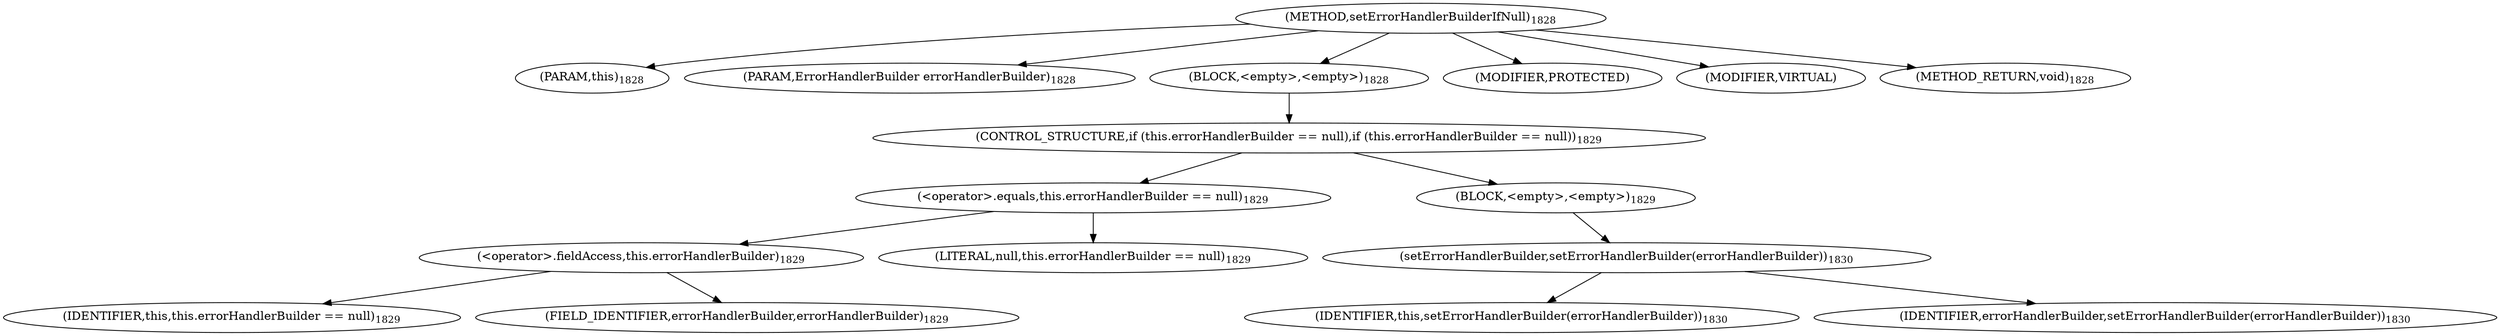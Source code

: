 digraph "setErrorHandlerBuilderIfNull" {  
"3278" [label = <(METHOD,setErrorHandlerBuilderIfNull)<SUB>1828</SUB>> ]
"497" [label = <(PARAM,this)<SUB>1828</SUB>> ]
"3279" [label = <(PARAM,ErrorHandlerBuilder errorHandlerBuilder)<SUB>1828</SUB>> ]
"3280" [label = <(BLOCK,&lt;empty&gt;,&lt;empty&gt;)<SUB>1828</SUB>> ]
"3281" [label = <(CONTROL_STRUCTURE,if (this.errorHandlerBuilder == null),if (this.errorHandlerBuilder == null))<SUB>1829</SUB>> ]
"3282" [label = <(&lt;operator&gt;.equals,this.errorHandlerBuilder == null)<SUB>1829</SUB>> ]
"3283" [label = <(&lt;operator&gt;.fieldAccess,this.errorHandlerBuilder)<SUB>1829</SUB>> ]
"496" [label = <(IDENTIFIER,this,this.errorHandlerBuilder == null)<SUB>1829</SUB>> ]
"3284" [label = <(FIELD_IDENTIFIER,errorHandlerBuilder,errorHandlerBuilder)<SUB>1829</SUB>> ]
"3285" [label = <(LITERAL,null,this.errorHandlerBuilder == null)<SUB>1829</SUB>> ]
"3286" [label = <(BLOCK,&lt;empty&gt;,&lt;empty&gt;)<SUB>1829</SUB>> ]
"3287" [label = <(setErrorHandlerBuilder,setErrorHandlerBuilder(errorHandlerBuilder))<SUB>1830</SUB>> ]
"498" [label = <(IDENTIFIER,this,setErrorHandlerBuilder(errorHandlerBuilder))<SUB>1830</SUB>> ]
"3288" [label = <(IDENTIFIER,errorHandlerBuilder,setErrorHandlerBuilder(errorHandlerBuilder))<SUB>1830</SUB>> ]
"3289" [label = <(MODIFIER,PROTECTED)> ]
"3290" [label = <(MODIFIER,VIRTUAL)> ]
"3291" [label = <(METHOD_RETURN,void)<SUB>1828</SUB>> ]
  "3278" -> "497" 
  "3278" -> "3279" 
  "3278" -> "3280" 
  "3278" -> "3289" 
  "3278" -> "3290" 
  "3278" -> "3291" 
  "3280" -> "3281" 
  "3281" -> "3282" 
  "3281" -> "3286" 
  "3282" -> "3283" 
  "3282" -> "3285" 
  "3283" -> "496" 
  "3283" -> "3284" 
  "3286" -> "3287" 
  "3287" -> "498" 
  "3287" -> "3288" 
}
